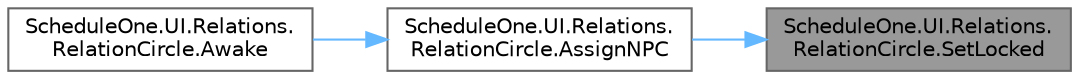digraph "ScheduleOne.UI.Relations.RelationCircle.SetLocked"
{
 // LATEX_PDF_SIZE
  bgcolor="transparent";
  edge [fontname=Helvetica,fontsize=10,labelfontname=Helvetica,labelfontsize=10];
  node [fontname=Helvetica,fontsize=10,shape=box,height=0.2,width=0.4];
  rankdir="RL";
  Node1 [id="Node000001",label="ScheduleOne.UI.Relations.\lRelationCircle.SetLocked",height=0.2,width=0.4,color="gray40", fillcolor="grey60", style="filled", fontcolor="black",tooltip=" "];
  Node1 -> Node2 [id="edge1_Node000001_Node000002",dir="back",color="steelblue1",style="solid",tooltip=" "];
  Node2 [id="Node000002",label="ScheduleOne.UI.Relations.\lRelationCircle.AssignNPC",height=0.2,width=0.4,color="grey40", fillcolor="white", style="filled",URL="$class_schedule_one_1_1_u_i_1_1_relations_1_1_relation_circle.html#a00bf41d83d519176b1e11226f017fb20",tooltip=" "];
  Node2 -> Node3 [id="edge2_Node000002_Node000003",dir="back",color="steelblue1",style="solid",tooltip=" "];
  Node3 [id="Node000003",label="ScheduleOne.UI.Relations.\lRelationCircle.Awake",height=0.2,width=0.4,color="grey40", fillcolor="white", style="filled",URL="$class_schedule_one_1_1_u_i_1_1_relations_1_1_relation_circle.html#ac56a9077468626a881eae3a61e487893",tooltip=" "];
}
